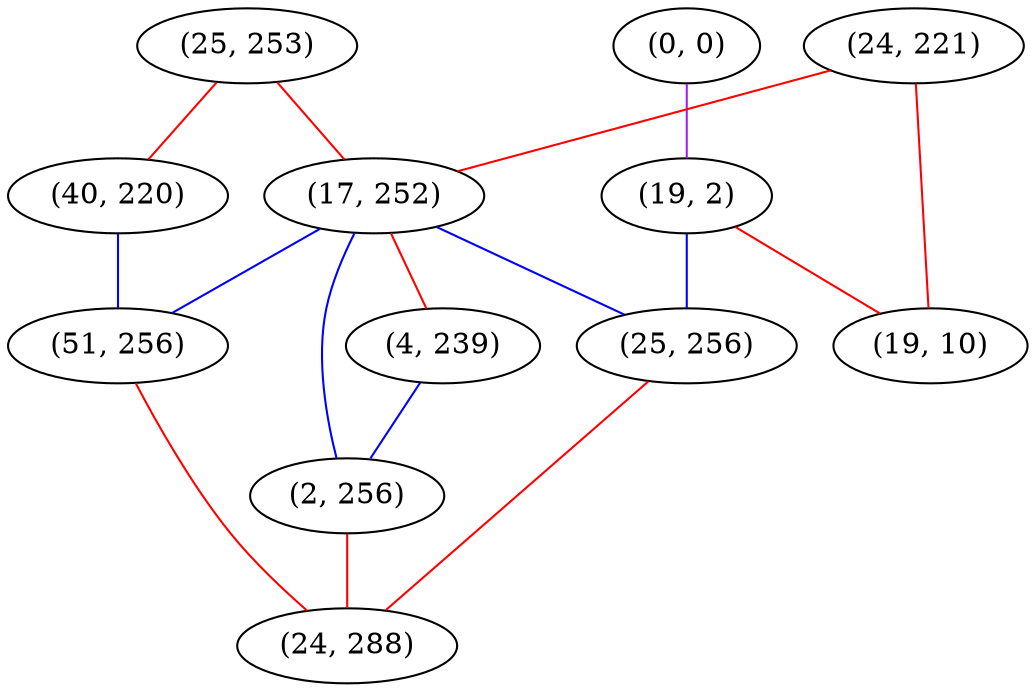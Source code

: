 graph "" {
"(25, 253)";
"(0, 0)";
"(24, 221)";
"(17, 252)";
"(4, 239)";
"(19, 2)";
"(2, 256)";
"(25, 256)";
"(40, 220)";
"(51, 256)";
"(19, 10)";
"(24, 288)";
"(25, 253)" -- "(17, 252)"  [color=red, key=0, weight=1];
"(25, 253)" -- "(40, 220)"  [color=red, key=0, weight=1];
"(0, 0)" -- "(19, 2)"  [color=purple, key=0, weight=4];
"(24, 221)" -- "(19, 10)"  [color=red, key=0, weight=1];
"(24, 221)" -- "(17, 252)"  [color=red, key=0, weight=1];
"(17, 252)" -- "(4, 239)"  [color=red, key=0, weight=1];
"(17, 252)" -- "(2, 256)"  [color=blue, key=0, weight=3];
"(17, 252)" -- "(25, 256)"  [color=blue, key=0, weight=3];
"(17, 252)" -- "(51, 256)"  [color=blue, key=0, weight=3];
"(4, 239)" -- "(2, 256)"  [color=blue, key=0, weight=3];
"(19, 2)" -- "(19, 10)"  [color=red, key=0, weight=1];
"(19, 2)" -- "(25, 256)"  [color=blue, key=0, weight=3];
"(2, 256)" -- "(24, 288)"  [color=red, key=0, weight=1];
"(25, 256)" -- "(24, 288)"  [color=red, key=0, weight=1];
"(40, 220)" -- "(51, 256)"  [color=blue, key=0, weight=3];
"(51, 256)" -- "(24, 288)"  [color=red, key=0, weight=1];
}
